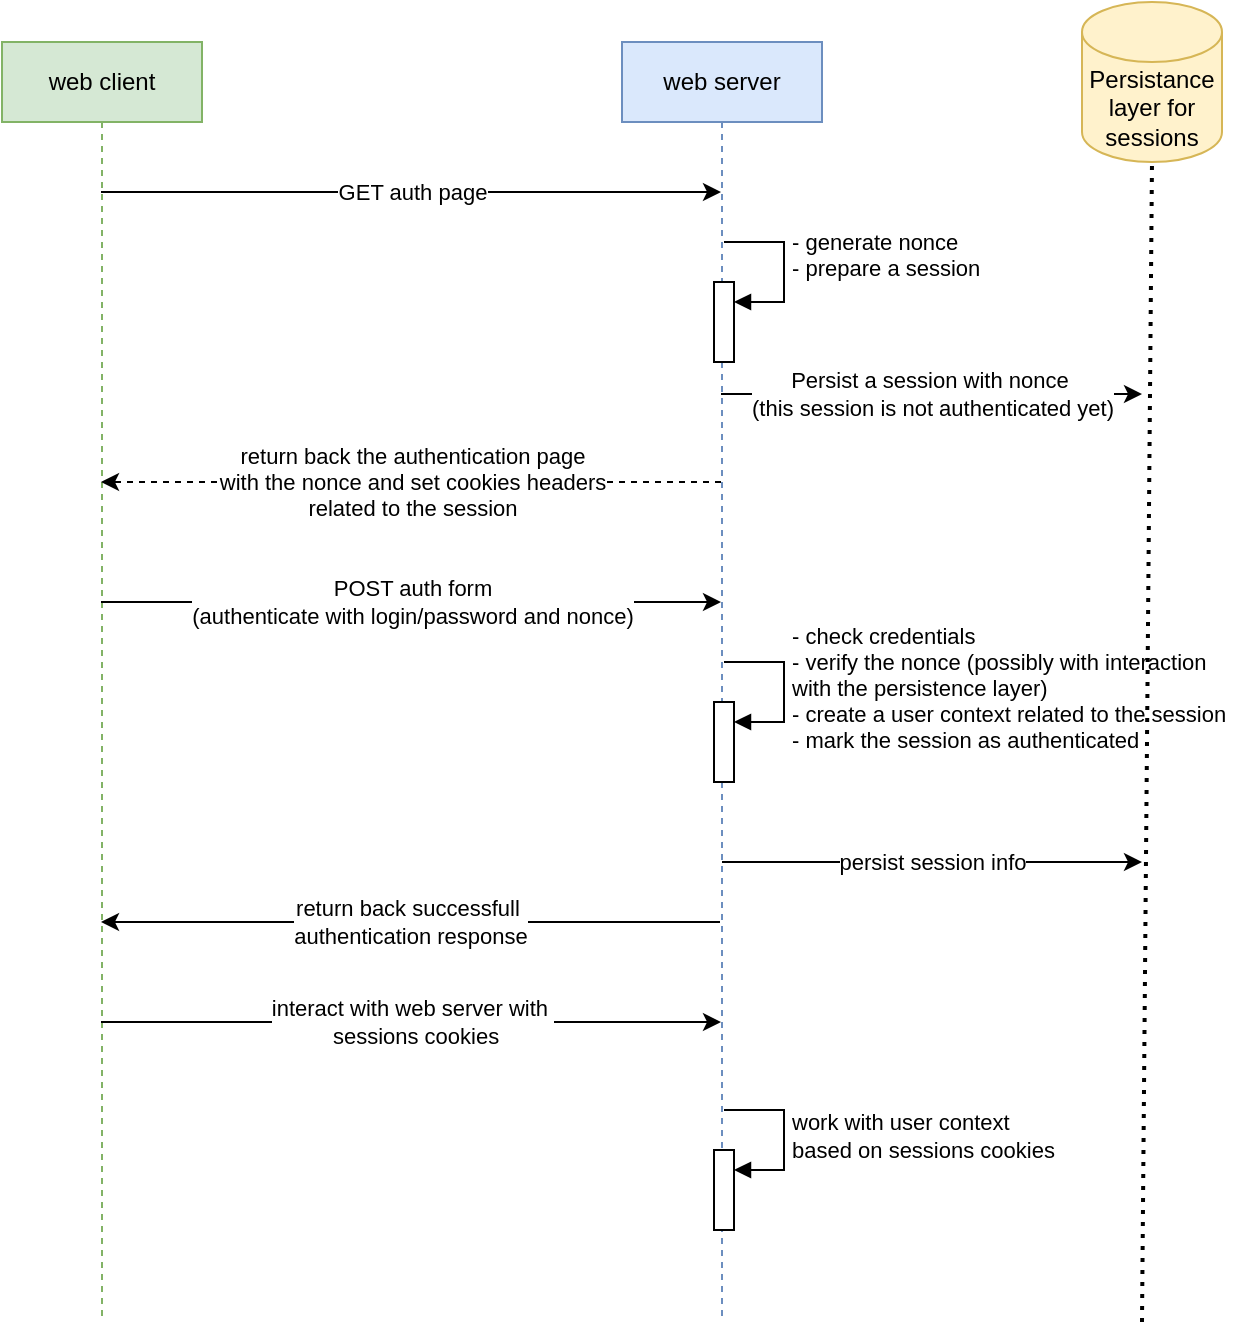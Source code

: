 <mxfile>
    <diagram id="MtObnAVapo61xWQYkBgN" name="Page-1">
        <mxGraphModel dx="657" dy="774" grid="1" gridSize="10" guides="1" tooltips="1" connect="1" arrows="1" fold="1" page="1" pageScale="1" pageWidth="827" pageHeight="1169" math="0" shadow="0">
            <root>
                <mxCell id="0"/>
                <mxCell id="1" parent="0"/>
                <mxCell id="2" value="web client" style="shape=umlLifeline;perimeter=lifelinePerimeter;whiteSpace=wrap;html=1;container=1;dropTarget=0;collapsible=0;recursiveResize=0;outlineConnect=0;portConstraint=eastwest;newEdgeStyle={&quot;curved&quot;:0,&quot;rounded&quot;:0};fillColor=#d5e8d4;strokeColor=#82b366;" vertex="1" parent="1">
                    <mxGeometry x="90" y="70" width="100" height="640" as="geometry"/>
                </mxCell>
                <mxCell id="3" value="web server" style="shape=umlLifeline;perimeter=lifelinePerimeter;whiteSpace=wrap;html=1;container=1;dropTarget=0;collapsible=0;recursiveResize=0;outlineConnect=0;portConstraint=eastwest;newEdgeStyle={&quot;curved&quot;:0,&quot;rounded&quot;:0};fillColor=#dae8fc;strokeColor=#6c8ebf;" vertex="1" parent="1">
                    <mxGeometry x="400" y="70" width="100" height="640" as="geometry"/>
                </mxCell>
                <mxCell id="12" value="" style="html=1;points=[[0,0,0,0,5],[0,1,0,0,-5],[1,0,0,0,5],[1,1,0,0,-5]];perimeter=orthogonalPerimeter;outlineConnect=0;targetShapes=umlLifeline;portConstraint=eastwest;newEdgeStyle={&quot;curved&quot;:0,&quot;rounded&quot;:0};" vertex="1" parent="3">
                    <mxGeometry x="46" y="330" width="10" height="40" as="geometry"/>
                </mxCell>
                <mxCell id="13" value="&lt;div&gt;&lt;font color=&quot;#000000&quot;&gt;- check credentials&amp;nbsp;&amp;nbsp;&lt;/font&gt;&lt;/div&gt;&lt;div&gt;&lt;font color=&quot;#000000&quot;&gt;- verify the nonce (possibly with interaction&amp;nbsp;&lt;/font&gt;&lt;/div&gt;&lt;div&gt;&lt;font color=&quot;#000000&quot;&gt;with the persistence layer)&amp;nbsp;&amp;nbsp;&lt;/font&gt;&lt;/div&gt;&lt;div&gt;&lt;font color=&quot;#000000&quot;&gt;- create a user context related to the session&amp;nbsp;&amp;nbsp;&lt;/font&gt;&lt;/div&gt;&lt;div&gt;&lt;font color=&quot;#000000&quot;&gt;- mark the session as authenticated&lt;/font&gt;&lt;/div&gt;" style="html=1;align=left;spacingLeft=2;endArrow=block;rounded=0;edgeStyle=orthogonalEdgeStyle;curved=0;rounded=0;" edge="1" target="12" parent="3">
                    <mxGeometry relative="1" as="geometry">
                        <mxPoint x="51" y="310" as="sourcePoint"/>
                        <Array as="points">
                            <mxPoint x="81" y="340"/>
                        </Array>
                    </mxGeometry>
                </mxCell>
                <mxCell id="16" value="" style="html=1;points=[[0,0,0,0,5],[0,1,0,0,-5],[1,0,0,0,5],[1,1,0,0,-5]];perimeter=orthogonalPerimeter;outlineConnect=0;targetShapes=umlLifeline;portConstraint=eastwest;newEdgeStyle={&quot;curved&quot;:0,&quot;rounded&quot;:0};" vertex="1" parent="3">
                    <mxGeometry x="46" y="554" width="10" height="40" as="geometry"/>
                </mxCell>
                <mxCell id="17" value="work with user context&lt;div&gt;based on sessions cookies&lt;/div&gt;" style="html=1;align=left;spacingLeft=2;endArrow=block;rounded=0;edgeStyle=orthogonalEdgeStyle;curved=0;rounded=0;" edge="1" target="16" parent="3">
                    <mxGeometry relative="1" as="geometry">
                        <mxPoint x="51" y="534" as="sourcePoint"/>
                        <Array as="points">
                            <mxPoint x="81" y="564"/>
                        </Array>
                    </mxGeometry>
                </mxCell>
                <mxCell id="19" value="" style="html=1;points=[[0,0,0,0,5],[0,1,0,0,-5],[1,0,0,0,5],[1,1,0,0,-5]];perimeter=orthogonalPerimeter;outlineConnect=0;targetShapes=umlLifeline;portConstraint=eastwest;newEdgeStyle={&quot;curved&quot;:0,&quot;rounded&quot;:0};" vertex="1" parent="3">
                    <mxGeometry x="46" y="120" width="10" height="40" as="geometry"/>
                </mxCell>
                <mxCell id="20" value="- generate nonce&amp;nbsp;&lt;div&gt;- prepare a session&amp;nbsp;&lt;/div&gt;&lt;div&gt;&lt;br&gt;&lt;/div&gt;" style="html=1;align=left;spacingLeft=2;endArrow=block;rounded=0;edgeStyle=orthogonalEdgeStyle;curved=0;rounded=0;" edge="1" target="19" parent="3">
                    <mxGeometry relative="1" as="geometry">
                        <mxPoint x="51" y="100" as="sourcePoint"/>
                        <Array as="points">
                            <mxPoint x="81" y="130"/>
                        </Array>
                    </mxGeometry>
                </mxCell>
                <mxCell id="4" value="GET auth page" style="endArrow=classic;html=1;" edge="1" parent="1">
                    <mxGeometry width="50" height="50" relative="1" as="geometry">
                        <mxPoint x="139.5" y="145" as="sourcePoint"/>
                        <mxPoint x="449.5" y="145" as="targetPoint"/>
                    </mxGeometry>
                </mxCell>
                <mxCell id="5" value="Persistance layer for&lt;div&gt;sessions&lt;/div&gt;" style="shape=cylinder3;whiteSpace=wrap;html=1;boundedLbl=1;backgroundOutline=1;size=15;fillColor=#fff2cc;strokeColor=#d6b656;" vertex="1" parent="1">
                    <mxGeometry x="630" y="50" width="70" height="80" as="geometry"/>
                </mxCell>
                <mxCell id="6" value="" style="endArrow=none;dashed=1;html=1;dashPattern=1 2;strokeWidth=2;entryX=0.5;entryY=1;entryDx=0;entryDy=0;entryPerimeter=0;" edge="1" parent="1" target="5">
                    <mxGeometry width="50" height="50" relative="1" as="geometry">
                        <mxPoint x="660" y="710" as="sourcePoint"/>
                        <mxPoint x="360" y="370" as="targetPoint"/>
                    </mxGeometry>
                </mxCell>
                <mxCell id="8" value="return back the authentication page&lt;div&gt;with the nonce and set cookies headers&lt;/div&gt;&lt;div&gt;related to the session&lt;/div&gt;" style="endArrow=classic;html=1;dashed=1;" edge="1" parent="1">
                    <mxGeometry width="50" height="50" relative="1" as="geometry">
                        <mxPoint x="449.5" y="290" as="sourcePoint"/>
                        <mxPoint x="139.5" y="290" as="targetPoint"/>
                        <mxPoint as="offset"/>
                    </mxGeometry>
                </mxCell>
                <mxCell id="10" value="Persist a session with nonce&lt;span style=&quot;background-color: light-dark(#ffffff, var(--ge-dark-color, #121212));&quot;&gt;&amp;nbsp;&lt;/span&gt;&lt;div&gt;&lt;span style=&quot;background-color: light-dark(#ffffff, var(--ge-dark-color, #121212));&quot;&gt;(t&lt;/span&gt;&lt;span style=&quot;background-color: light-dark(#ffffff, var(--ge-dark-color, #121212));&quot;&gt;his session is not authenticated yet)&lt;/span&gt;&lt;/div&gt;" style="endArrow=classic;html=1;" edge="1" parent="1">
                    <mxGeometry width="50" height="50" relative="1" as="geometry">
                        <mxPoint x="449.5" y="246" as="sourcePoint"/>
                        <mxPoint x="660" y="246" as="targetPoint"/>
                    </mxGeometry>
                </mxCell>
                <mxCell id="11" value="POST auth form&lt;div&gt;(authenticate with login/password and nonce&lt;span style=&quot;background-color: light-dark(#ffffff, var(--ge-dark-color, #121212));&quot;&gt;)&lt;/span&gt;&lt;/div&gt;" style="endArrow=classic;html=1;" edge="1" parent="1">
                    <mxGeometry width="50" height="50" relative="1" as="geometry">
                        <mxPoint x="139.5" y="350" as="sourcePoint"/>
                        <mxPoint x="449.5" y="350" as="targetPoint"/>
                    </mxGeometry>
                </mxCell>
                <mxCell id="14" value="return back successfull&amp;nbsp;&lt;div&gt;authentication response&lt;/div&gt;" style="endArrow=classic;html=1;exitX=0.49;exitY=0.667;exitDx=0;exitDy=0;exitPerimeter=0;" edge="1" parent="1">
                    <mxGeometry width="50" height="50" relative="1" as="geometry">
                        <mxPoint x="449" y="510.0" as="sourcePoint"/>
                        <mxPoint x="139.5" y="510.0" as="targetPoint"/>
                    </mxGeometry>
                </mxCell>
                <mxCell id="15" value="interact with web server with&amp;nbsp;&lt;div&gt;&amp;nbsp;sessions cookies&lt;/div&gt;" style="endArrow=classic;html=1;" edge="1" parent="1">
                    <mxGeometry width="50" height="50" relative="1" as="geometry">
                        <mxPoint x="139.5" y="560" as="sourcePoint"/>
                        <mxPoint x="449.5" y="560" as="targetPoint"/>
                    </mxGeometry>
                </mxCell>
                <mxCell id="21" value="persist session info" style="endArrow=classic;html=1;" edge="1" parent="1" source="3">
                    <mxGeometry width="50" height="50" relative="1" as="geometry">
                        <mxPoint x="550" y="530" as="sourcePoint"/>
                        <mxPoint x="660" y="480" as="targetPoint"/>
                    </mxGeometry>
                </mxCell>
            </root>
        </mxGraphModel>
    </diagram>
</mxfile>